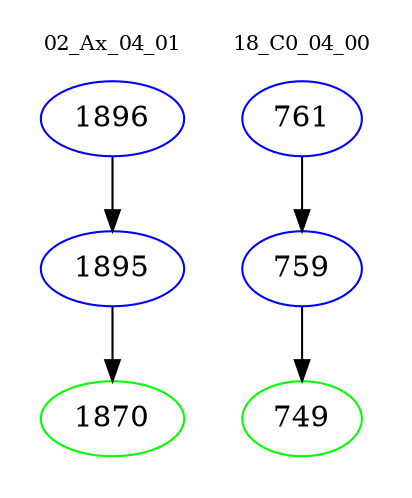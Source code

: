 digraph{
subgraph cluster_0 {
color = white
label = "02_Ax_04_01";
fontsize=10;
T0_1896 [label="1896", color="blue"]
T0_1896 -> T0_1895 [color="black"]
T0_1895 [label="1895", color="blue"]
T0_1895 -> T0_1870 [color="black"]
T0_1870 [label="1870", color="green"]
}
subgraph cluster_1 {
color = white
label = "18_C0_04_00";
fontsize=10;
T1_761 [label="761", color="blue"]
T1_761 -> T1_759 [color="black"]
T1_759 [label="759", color="blue"]
T1_759 -> T1_749 [color="black"]
T1_749 [label="749", color="green"]
}
}
